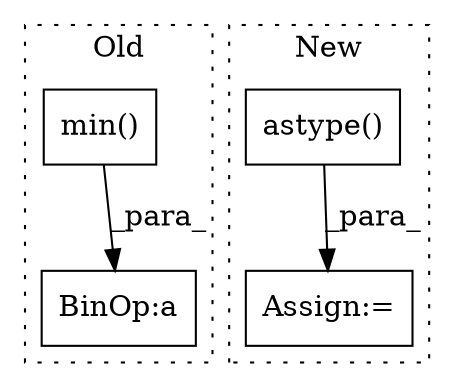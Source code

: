 digraph G {
subgraph cluster0 {
1 [label="min()" a="75" s="8680,8694" l="7,1" shape="box"];
3 [label="BinOp:a" a="82" s="8721" l="3" shape="box"];
label = "Old";
style="dotted";
}
subgraph cluster1 {
2 [label="astype()" a="75" s="8424,8463" l="34,1" shape="box"];
4 [label="Assign:=" a="68" s="8421" l="3" shape="box"];
label = "New";
style="dotted";
}
1 -> 3 [label="_para_"];
2 -> 4 [label="_para_"];
}